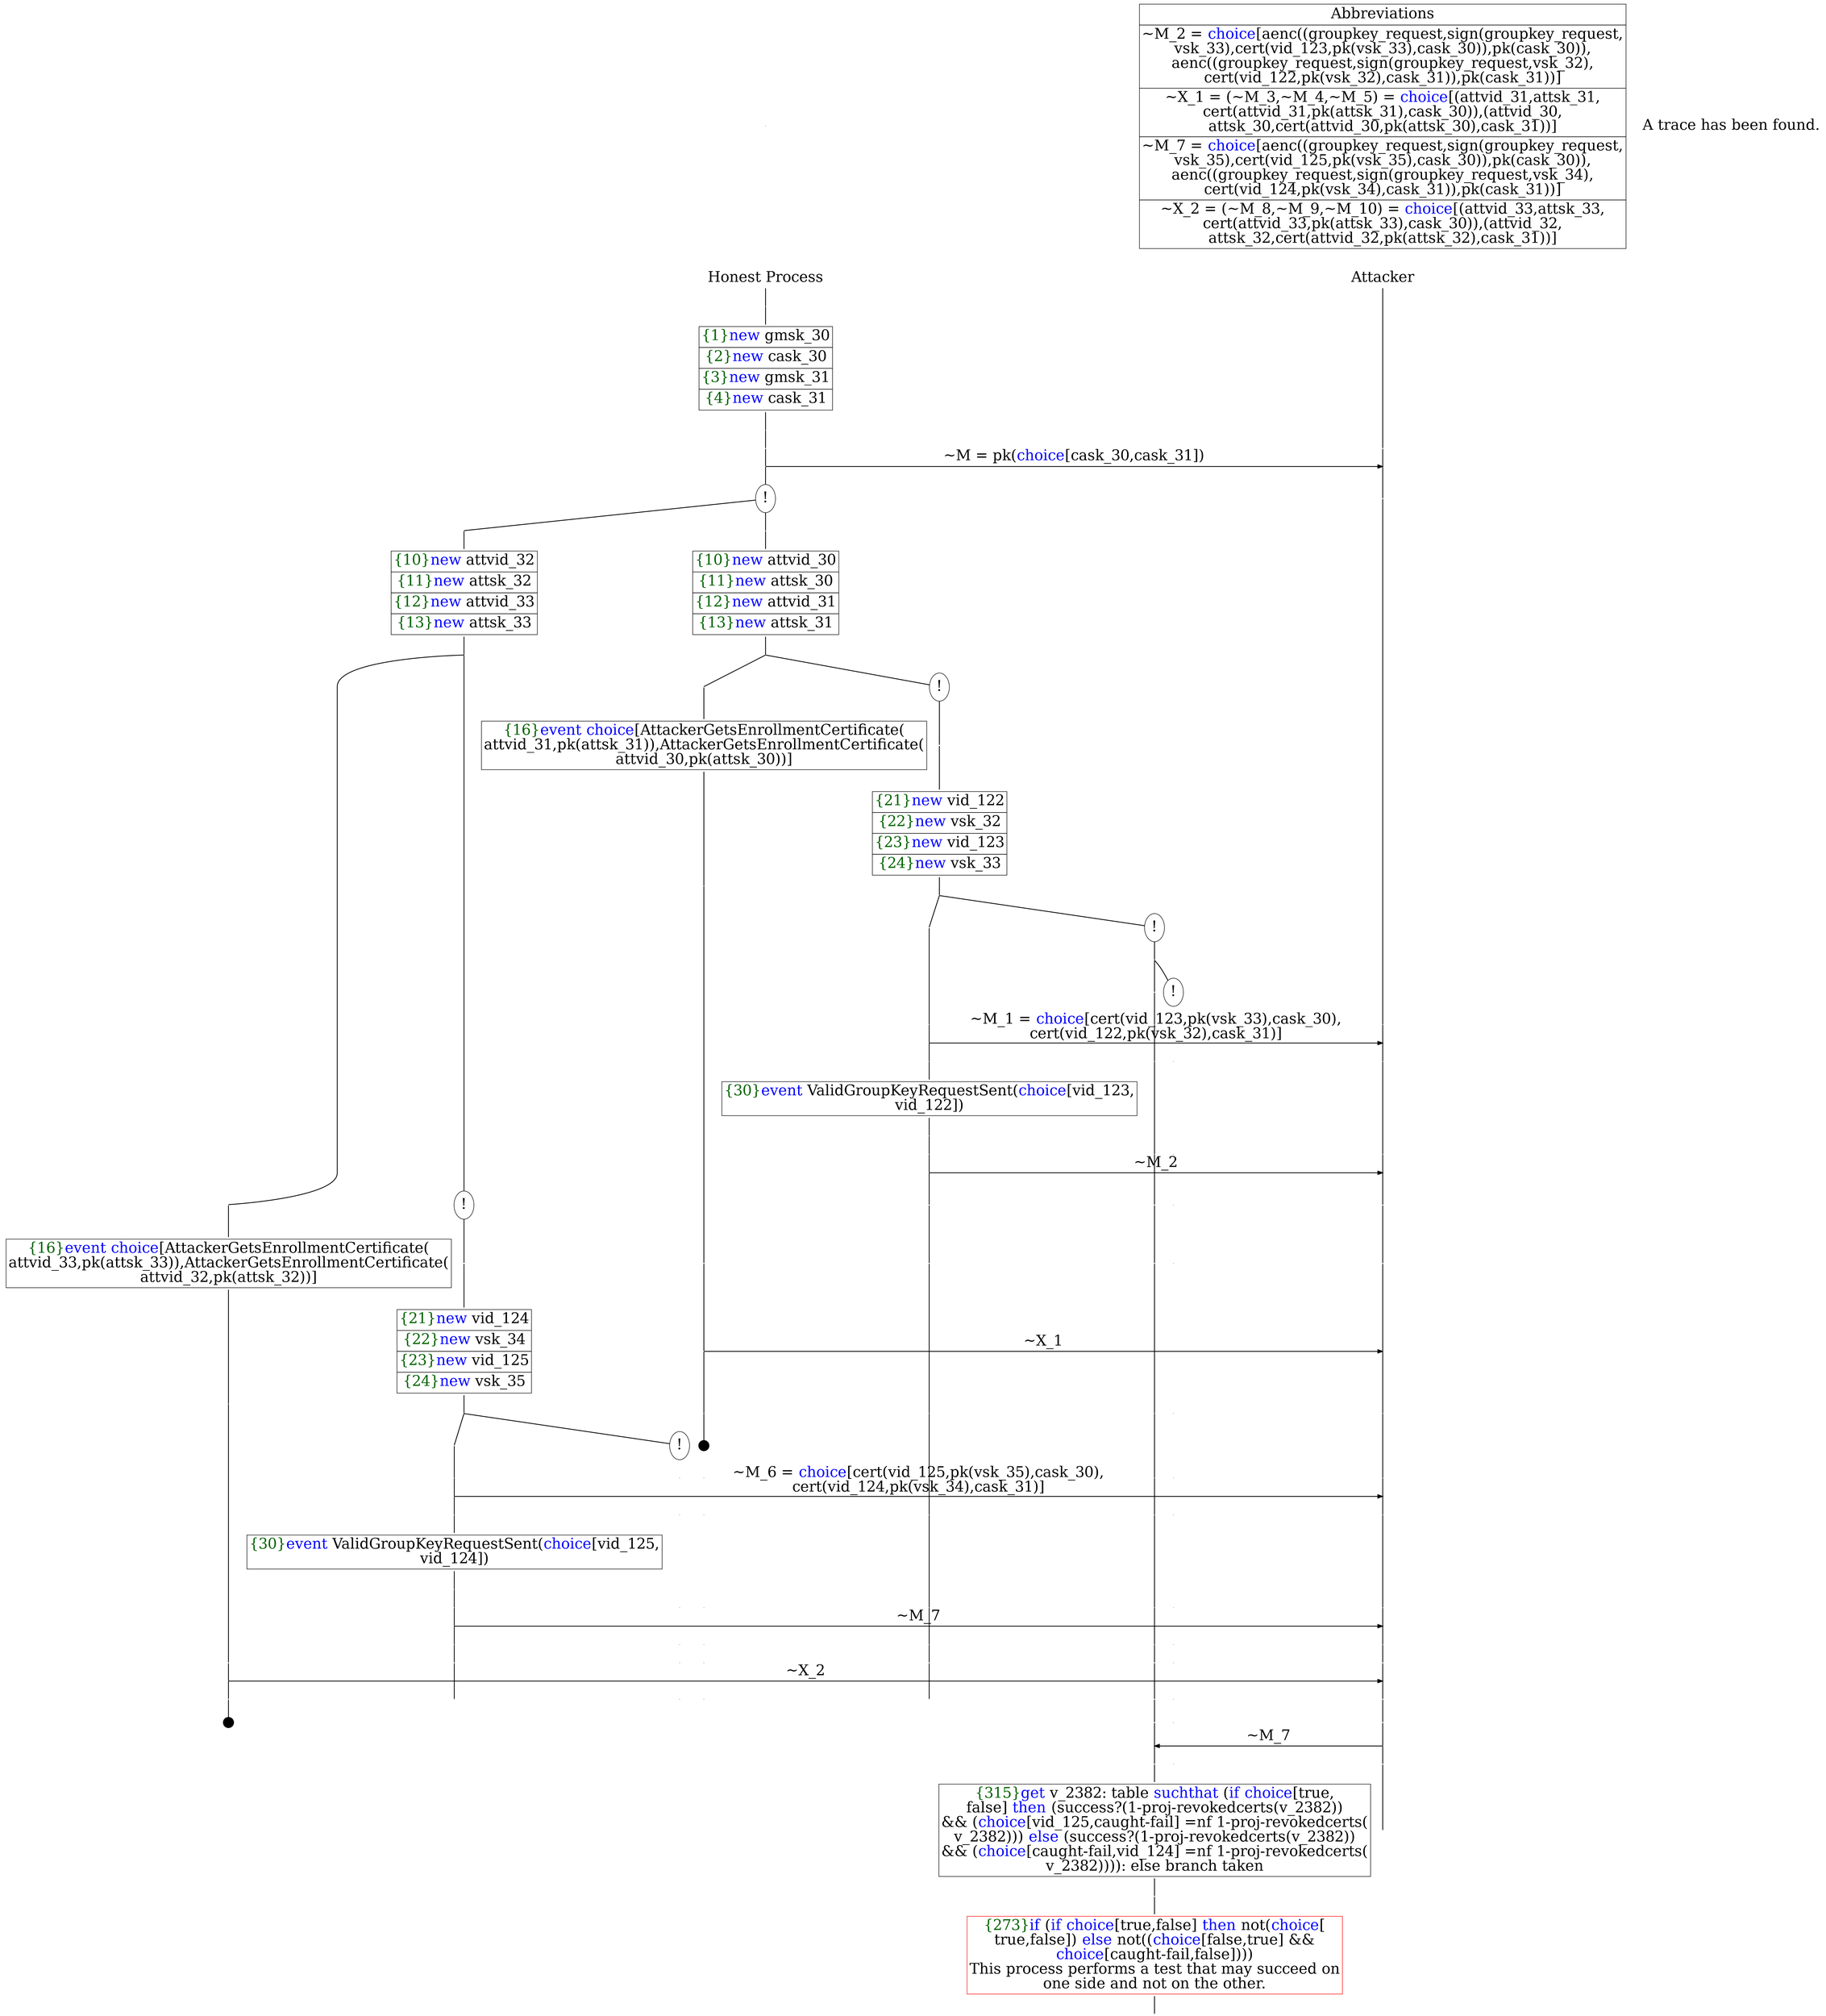 digraph {
graph [ordering = out]
edge [arrowhead = none, penwidth = 1.6, fontsize = 30]
node [shape = point, width = 0, height = 0, fontsize = 30]
Trace<br/>
[label = <A trace has been found.<br/>
>, shape = plaintext]
P0__0 [label = "Honest Process", shape = plaintext]
P__0 [label = "Attacker", shape = plaintext]
Trace -> P0__0 [label = "", style = invisible, weight = 100]{rank = same; P0__0 P__0}
P0__0 -> P0__1 [label = <>, weight = 100]
P0__1 -> P0__2 [label = <>, weight = 100]
P0__2 [shape = plaintext, label = <<TABLE BORDER="0" CELLBORDER="1" CELLSPACING="0" CELLPADDING="4"> <TR><TD><FONT COLOR="darkgreen">{1}</FONT><FONT COLOR="blue">new </FONT>gmsk_30</TD></TR><TR><TD><FONT COLOR="darkgreen">{2}</FONT><FONT COLOR="blue">new </FONT>cask_30</TD></TR><TR><TD><FONT COLOR="darkgreen">{3}</FONT><FONT COLOR="blue">new </FONT>gmsk_31</TD></TR><TR><TD><FONT COLOR="darkgreen">{4}</FONT><FONT COLOR="blue">new </FONT>cask_31</TD></TR></TABLE>>]
P0__2 -> P0__3 [label = <>, weight = 100]
P0__3 -> P0__4 [label = <>, weight = 100]
P__0 -> P__1 [label = <>, weight = 100]
{rank = same; P__1 P0__4}
P0__4 -> P0__5 [label = <>, weight = 100]
P__1 -> P__2 [label = <>, weight = 100]
{rank = same; P__2 P0__5}
P0__5 -> P__2 [label = <~M = pk(<FONT COLOR="blue">choice</FONT>[cask_30,cask_31])>, arrowhead = normal]
P0__5 -> P0__6 [label = <>, weight = 100]
P__2 -> P__3 [label = <>, weight = 100]
{rank = same; P__3 P0__6}
P0__6 [label = "!", shape = ellipse]
{rank = same; P0_1__6 P0_0__6}
P0_1__6 [label = "", fixedsize = false, width = 0, height = 0, shape = none]
P0__6 -> P0_1__6 [label = <>]
P0_0__6 [label = "", fixedsize = false, width = 0, height = 0, shape = none]
P0__6 -> P0_0__6 [label = <>]
P0_0__6 -> P0_0__7 [label = <>, weight = 100]
P0_0__7 [shape = plaintext, label = <<TABLE BORDER="0" CELLBORDER="1" CELLSPACING="0" CELLPADDING="4"> <TR><TD><FONT COLOR="darkgreen">{10}</FONT><FONT COLOR="blue">new </FONT>attvid_30</TD></TR><TR><TD><FONT COLOR="darkgreen">{11}</FONT><FONT COLOR="blue">new </FONT>attsk_30</TD></TR><TR><TD><FONT COLOR="darkgreen">{12}</FONT><FONT COLOR="blue">new </FONT>attvid_31</TD></TR><TR><TD><FONT COLOR="darkgreen">{13}</FONT><FONT COLOR="blue">new </FONT>attsk_31</TD></TR></TABLE>>]
P0_0__7 -> P0_0__8 [label = <>, weight = 100]
/*RPar */
P0_0__8 -> P0_0_1__8 [label = <>]
P0_0__8 -> P0_0_0__8 [label = <>]
P0_0__8 [label = "", fixedsize = false, width = 0, height = 0, shape = none]
{rank = same; P0_0_0__8 P0_0_1__8}
P0_0_0__8 [label = "!", shape = ellipse]
P0_0_0_0__8 [label = "", fixedsize = false, width = 0, height = 0, shape = none]
P0_0_0__8 -> P0_0_0_0__8 [label = <>, weight = 100]
P0_0_0_0__8 -> P0_0_0_0__9 [label = <>, weight = 100]
P0_0_0_0__9 [shape = plaintext, label = <<TABLE BORDER="0" CELLBORDER="1" CELLSPACING="0" CELLPADDING="4"> <TR><TD><FONT COLOR="darkgreen">{21}</FONT><FONT COLOR="blue">new </FONT>vid_122</TD></TR><TR><TD><FONT COLOR="darkgreen">{22}</FONT><FONT COLOR="blue">new </FONT>vsk_32</TD></TR><TR><TD><FONT COLOR="darkgreen">{23}</FONT><FONT COLOR="blue">new </FONT>vid_123</TD></TR><TR><TD><FONT COLOR="darkgreen">{24}</FONT><FONT COLOR="blue">new </FONT>vsk_33</TD></TR></TABLE>>]
P0_0_0_0__9 -> P0_0_0_0__10 [label = <>, weight = 100]
/*RPar */
P0_0_0_0__10 -> P0_0_0_0_1__10 [label = <>]
P0_0_0_0__10 -> P0_0_0_0_0__10 [label = <>]
P0_0_0_0__10 [label = "", fixedsize = false, width = 0, height = 0, shape = none]
{rank = same; P0_0_0_0_0__10 P0_0_0_0_1__10}
P0_0_0_0_0__10 [label = "!", shape = ellipse]
P0_0_0_0_0_0__10 [label = "", fixedsize = false, width = 0, height = 0, shape = none]
P0_0_0_0_0__10 -> P0_0_0_0_0_0__10 [label = <>, weight = 100]
/*RPar */
P0_0_0_0_0_0__10 -> P0_0_0_0_0_0_1__10 [label = <>]
P0_0_0_0_0_0__10 -> P0_0_0_0_0_0_0__10 [label = <>]
P0_0_0_0_0_0__10 [label = "", fixedsize = false, width = 0, height = 0, shape = none]
{rank = same; P0_0_0_0_0_0_0__10 P0_0_0_0_0_0_1__10}
P0_0_0_0_0_0_0__10 [label = "!", shape = ellipse]
P0_0_0_0_1__10 -> P0_0_0_0_1__11 [label = <>, weight = 100]
P0_0_0_0_0_0_1__10 -> P0_0_0_0_0_0_1__11 [label = <>, weight = 100]
P0_0_0_0_0_0_0__11 [label = "", style = invisible]
P0_0_0_0_0_0_0__10 -> P0_0_0_0_0_0_0__11 [label = <>, weight = 100, style = invisible]
P__3 -> P__4 [label = <>, weight = 100]
{rank = same; P__4 P0_0_0_0_0_0_0__11 P0_0_0_0_0_0_1__11 P0_0_0_0_1__11}
P0_0_0_0_1__11 -> P0_0_0_0_1__12 [label = <>, weight = 100]
P__4 -> P__5 [label = <>, weight = 100]
{rank = same; P__5 P0_0_0_0_1__12}
P0_0_0_0_1__12 -> P__5 [label = <~M_1 = <FONT COLOR="blue">choice</FONT>[cert(vid_123,pk(vsk_33),cask_30),<br/>
cert(vid_122,pk(vsk_32),cask_31)]>, arrowhead = normal]
P0_0_0_0_1__12 -> P0_0_0_0_1__13 [label = <>, weight = 100]
P0_0_0_0_0_0_1__11 -> P0_0_0_0_0_0_1__12 [label = <>, weight = 100]
P0_0_0_0_0_0_0__12 [label = "", style = invisible]
P0_0_0_0_0_0_0__11 -> P0_0_0_0_0_0_0__12 [label = <>, weight = 100, style = invisible]
P__5 -> P__6 [label = <>, weight = 100]
{rank = same; P__6 P0_0_0_0_0_0_0__12 P0_0_0_0_0_0_1__12 P0_0_0_0_1__13}
P0_0_0_0_1__13 -> P0_0_0_0_1__14 [label = <>, weight = 100]
P0_0_0_0_1__14 [shape = plaintext, label = <<TABLE BORDER="0" CELLBORDER="1" CELLSPACING="0" CELLPADDING="4"> <TR><TD><FONT COLOR="darkgreen">{30}</FONT><FONT COLOR="blue">event</FONT> ValidGroupKeyRequestSent(<FONT COLOR="blue">choice</FONT>[vid_123,<br/>
vid_122])</TD></TR></TABLE>>]
P0_0_0_0_1__14 -> P0_0_0_0_1__15 [label = <>, weight = 100]
P0_0_0_0_1__15 -> P0_0_0_0_1__16 [label = <>, weight = 100]
P0_0_0_0_0_0_1__12 -> P0_0_0_0_0_0_1__13 [label = <>, weight = 100]
P0_0_0_0_0_0_0__13 [label = "", style = invisible]
P0_0_0_0_0_0_0__12 -> P0_0_0_0_0_0_0__13 [label = <>, weight = 100, style = invisible]
P__6 -> P__7 [label = <>, weight = 100]
{rank = same; P__7 P0_0_0_0_0_0_0__13 P0_0_0_0_0_0_1__13 P0_0_0_0_1__16}
P0_0_0_0_1__16 -> P0_0_0_0_1__17 [label = <>, weight = 100]
P__7 -> P__8 [label = <>, weight = 100]
{rank = same; P__8 P0_0_0_0_1__17}
P0_0_0_0_1__17 -> P__8 [label = <~M_2>, arrowhead = normal]
P0_0_0_0_1__17 -> P0_0_0_0_1__18 [label = <>, weight = 100]
P0_0_0_0_0_0_1__13 -> P0_0_0_0_0_0_1__14 [label = <>, weight = 100]
P0_0_0_0_0_0_0__14 [label = "", style = invisible]
P0_0_0_0_0_0_0__13 -> P0_0_0_0_0_0_0__14 [label = <>, weight = 100, style = invisible]
P__8 -> P__9 [label = <>, weight = 100]
{rank = same; P__9 P0_0_0_0_0_0_0__14 P0_0_0_0_0_0_1__14 P0_0_0_0_1__18}
P0_0_1__8 -> P0_0_1__9 [label = <>, weight = 100]
P0_0_1__9 [shape = plaintext, label = <<TABLE BORDER="0" CELLBORDER="1" CELLSPACING="0" CELLPADDING="4"> <TR><TD><FONT COLOR="darkgreen">{16}</FONT><FONT COLOR="blue">event</FONT> <FONT COLOR="blue">choice</FONT>[AttackerGetsEnrollmentCertificate(<br/>
attvid_31,pk(attsk_31)),AttackerGetsEnrollmentCertificate(<br/>
attvid_30,pk(attsk_30))]</TD></TR></TABLE>>]
P0_0_1__9 -> P0_0_1__10 [label = <>, weight = 100]
P0_0_1__10 -> P0_0_1__11 [label = <>, weight = 100]
P0_0_0_0_1__18 -> P0_0_0_0_1__19 [label = <>, weight = 100]
P0_0_0_0_0_0_1__14 -> P0_0_0_0_0_0_1__15 [label = <>, weight = 100]
P0_0_0_0_0_0_0__15 [label = "", style = invisible]
P0_0_0_0_0_0_0__14 -> P0_0_0_0_0_0_0__15 [label = <>, weight = 100, style = invisible]
P__9 -> P__10 [label = <>, weight = 100]
{rank = same; P__10 P0_0_0_0_0_0_0__15 P0_0_0_0_0_0_1__15 P0_0_0_0_1__19 P0_0_1__11}
P0_0_1__11 -> P0_0_1__12 [label = <>, weight = 100]
P__10 -> P__11 [label = <>, weight = 100]
{rank = same; P__11 P0_0_1__12}
P0_0_1__12 -> P__11 [label = <~X_1>, arrowhead = normal]
P0_0_1__12 -> P0_0_1__13 [label = <>, weight = 100]
P0_0_0_0_1__19 -> P0_0_0_0_1__20 [label = <>, weight = 100]
P0_0_0_0_0_0_1__15 -> P0_0_0_0_0_0_1__16 [label = <>, weight = 100]
P0_0_0_0_0_0_0__16 [label = "", style = invisible]
P0_0_0_0_0_0_0__15 -> P0_0_0_0_0_0_0__16 [label = <>, weight = 100, style = invisible]
P__11 -> P__12 [label = <>, weight = 100]
{rank = same; P__12 P0_0_0_0_0_0_0__16 P0_0_0_0_0_0_1__16 P0_0_0_0_1__20 P0_0_1__13}
P0_0_1__14 [label = "", width = 0.3, height = 0.3]
P0_0_1__13 -> P0_0_1__14 [label = <>, weight = 100]
P0_1__6 -> P0_1__7 [label = <>, weight = 100]
P0_1__7 [shape = plaintext, label = <<TABLE BORDER="0" CELLBORDER="1" CELLSPACING="0" CELLPADDING="4"> <TR><TD><FONT COLOR="darkgreen">{10}</FONT><FONT COLOR="blue">new </FONT>attvid_32</TD></TR><TR><TD><FONT COLOR="darkgreen">{11}</FONT><FONT COLOR="blue">new </FONT>attsk_32</TD></TR><TR><TD><FONT COLOR="darkgreen">{12}</FONT><FONT COLOR="blue">new </FONT>attvid_33</TD></TR><TR><TD><FONT COLOR="darkgreen">{13}</FONT><FONT COLOR="blue">new </FONT>attsk_33</TD></TR></TABLE>>]
P0_1__7 -> P0_1__8 [label = <>, weight = 100]
/*RPar */
P0_1__8 -> P0_1_1__8 [label = <>]
P0_1__8 -> P0_1_0__8 [label = <>]
P0_1__8 [label = "", fixedsize = false, width = 0, height = 0, shape = none]
{rank = same; P0_1_0__8 P0_1_1__8}
P0_1_0__8 [label = "!", shape = ellipse]
P0_1_0_0__8 [label = "", fixedsize = false, width = 0, height = 0, shape = none]
P0_1_0__8 -> P0_1_0_0__8 [label = <>, weight = 100]
P0_1_0_0__8 -> P0_1_0_0__9 [label = <>, weight = 100]
P0_1_0_0__9 [shape = plaintext, label = <<TABLE BORDER="0" CELLBORDER="1" CELLSPACING="0" CELLPADDING="4"> <TR><TD><FONT COLOR="darkgreen">{21}</FONT><FONT COLOR="blue">new </FONT>vid_124</TD></TR><TR><TD><FONT COLOR="darkgreen">{22}</FONT><FONT COLOR="blue">new </FONT>vsk_34</TD></TR><TR><TD><FONT COLOR="darkgreen">{23}</FONT><FONT COLOR="blue">new </FONT>vid_125</TD></TR><TR><TD><FONT COLOR="darkgreen">{24}</FONT><FONT COLOR="blue">new </FONT>vsk_35</TD></TR></TABLE>>]
P0_1_0_0__9 -> P0_1_0_0__10 [label = <>, weight = 100]
/*RPar */
P0_1_0_0__10 -> P0_1_0_0_1__10 [label = <>]
P0_1_0_0__10 -> P0_1_0_0_0__10 [label = <>]
P0_1_0_0__10 [label = "", fixedsize = false, width = 0, height = 0, shape = none]
{rank = same; P0_1_0_0_0__10 P0_1_0_0_1__10}
P0_1_0_0_0__10 [label = "!", shape = ellipse]
P0_1_0_0_1__10 -> P0_1_0_0_1__11 [label = <>, weight = 100]
P0_1_0_0_0__11 [label = "", style = invisible]
P0_1_0_0_0__10 -> P0_1_0_0_0__11 [label = <>, weight = 100, style = invisible]
P0_0_1__15 [label = "", style = invisible]
P0_0_1__14 -> P0_0_1__15 [label = <>, weight = 100, style = invisible]
P0_0_0_0_1__20 -> P0_0_0_0_1__21 [label = <>, weight = 100]
P0_0_0_0_0_0_1__16 -> P0_0_0_0_0_0_1__17 [label = <>, weight = 100]
P0_0_0_0_0_0_0__17 [label = "", style = invisible]
P0_0_0_0_0_0_0__16 -> P0_0_0_0_0_0_0__17 [label = <>, weight = 100, style = invisible]
P__12 -> P__13 [label = <>, weight = 100]
{rank = same; P__13 P0_0_0_0_0_0_0__17 P0_0_0_0_0_0_1__17 P0_0_0_0_1__21 P0_0_1__15 P0_1_0_0_0__11 P0_1_0_0_1__11}
P0_1_0_0_1__11 -> P0_1_0_0_1__12 [label = <>, weight = 100]
P__13 -> P__14 [label = <>, weight = 100]
{rank = same; P__14 P0_1_0_0_1__12}
P0_1_0_0_1__12 -> P__14 [label = <~M_6 = <FONT COLOR="blue">choice</FONT>[cert(vid_125,pk(vsk_35),cask_30),<br/>
cert(vid_124,pk(vsk_34),cask_31)]>, arrowhead = normal]
P0_1_0_0_1__12 -> P0_1_0_0_1__13 [label = <>, weight = 100]
P0_1_0_0_0__12 [label = "", style = invisible]
P0_1_0_0_0__11 -> P0_1_0_0_0__12 [label = <>, weight = 100, style = invisible]
P0_0_1__16 [label = "", style = invisible]
P0_0_1__15 -> P0_0_1__16 [label = <>, weight = 100, style = invisible]
P0_0_0_0_1__21 -> P0_0_0_0_1__22 [label = <>, weight = 100]
P0_0_0_0_0_0_1__17 -> P0_0_0_0_0_0_1__18 [label = <>, weight = 100]
P0_0_0_0_0_0_0__18 [label = "", style = invisible]
P0_0_0_0_0_0_0__17 -> P0_0_0_0_0_0_0__18 [label = <>, weight = 100, style = invisible]
P__14 -> P__15 [label = <>, weight = 100]
{rank = same; P__15 P0_0_0_0_0_0_0__18 P0_0_0_0_0_0_1__18 P0_0_0_0_1__22 P0_0_1__16 P0_1_0_0_0__12 P0_1_0_0_1__13}
P0_1_0_0_1__13 -> P0_1_0_0_1__14 [label = <>, weight = 100]
P0_1_0_0_1__14 [shape = plaintext, label = <<TABLE BORDER="0" CELLBORDER="1" CELLSPACING="0" CELLPADDING="4"> <TR><TD><FONT COLOR="darkgreen">{30}</FONT><FONT COLOR="blue">event</FONT> ValidGroupKeyRequestSent(<FONT COLOR="blue">choice</FONT>[vid_125,<br/>
vid_124])</TD></TR></TABLE>>]
P0_1_0_0_1__14 -> P0_1_0_0_1__15 [label = <>, weight = 100]
P0_1_0_0_1__15 -> P0_1_0_0_1__16 [label = <>, weight = 100]
P0_1_0_0_0__13 [label = "", style = invisible]
P0_1_0_0_0__12 -> P0_1_0_0_0__13 [label = <>, weight = 100, style = invisible]
P0_0_1__17 [label = "", style = invisible]
P0_0_1__16 -> P0_0_1__17 [label = <>, weight = 100, style = invisible]
P0_0_0_0_1__22 -> P0_0_0_0_1__23 [label = <>, weight = 100]
P0_0_0_0_0_0_1__18 -> P0_0_0_0_0_0_1__19 [label = <>, weight = 100]
P0_0_0_0_0_0_0__19 [label = "", style = invisible]
P0_0_0_0_0_0_0__18 -> P0_0_0_0_0_0_0__19 [label = <>, weight = 100, style = invisible]
P__15 -> P__16 [label = <>, weight = 100]
{rank = same; P__16 P0_0_0_0_0_0_0__19 P0_0_0_0_0_0_1__19 P0_0_0_0_1__23 P0_0_1__17 P0_1_0_0_0__13 P0_1_0_0_1__16}
P0_1_0_0_1__16 -> P0_1_0_0_1__17 [label = <>, weight = 100]
P__16 -> P__17 [label = <>, weight = 100]
{rank = same; P__17 P0_1_0_0_1__17}
P0_1_0_0_1__17 -> P__17 [label = <~M_7>, arrowhead = normal]
P0_1_0_0_1__17 -> P0_1_0_0_1__18 [label = <>, weight = 100]
P0_1_0_0_0__14 [label = "", style = invisible]
P0_1_0_0_0__13 -> P0_1_0_0_0__14 [label = <>, weight = 100, style = invisible]
P0_0_1__18 [label = "", style = invisible]
P0_0_1__17 -> P0_0_1__18 [label = <>, weight = 100, style = invisible]
P0_0_0_0_1__23 -> P0_0_0_0_1__24 [label = <>, weight = 100]
P0_0_0_0_0_0_1__19 -> P0_0_0_0_0_0_1__20 [label = <>, weight = 100]
P0_0_0_0_0_0_0__20 [label = "", style = invisible]
P0_0_0_0_0_0_0__19 -> P0_0_0_0_0_0_0__20 [label = <>, weight = 100, style = invisible]
P__17 -> P__18 [label = <>, weight = 100]
{rank = same; P__18 P0_0_0_0_0_0_0__20 P0_0_0_0_0_0_1__20 P0_0_0_0_1__24 P0_0_1__18 P0_1_0_0_0__14 P0_1_0_0_1__18}
P0_1_1__8 -> P0_1_1__9 [label = <>, weight = 100]
P0_1_1__9 [shape = plaintext, label = <<TABLE BORDER="0" CELLBORDER="1" CELLSPACING="0" CELLPADDING="4"> <TR><TD><FONT COLOR="darkgreen">{16}</FONT><FONT COLOR="blue">event</FONT> <FONT COLOR="blue">choice</FONT>[AttackerGetsEnrollmentCertificate(<br/>
attvid_33,pk(attsk_33)),AttackerGetsEnrollmentCertificate(<br/>
attvid_32,pk(attsk_32))]</TD></TR></TABLE>>]
P0_1_1__9 -> P0_1_1__10 [label = <>, weight = 100]
P0_1_1__10 -> P0_1_1__11 [label = <>, weight = 100]
P0_1_0_0_1__18 -> P0_1_0_0_1__19 [label = <>, weight = 100]
P0_1_0_0_0__15 [label = "", style = invisible]
P0_1_0_0_0__14 -> P0_1_0_0_0__15 [label = <>, weight = 100, style = invisible]
P0_0_1__19 [label = "", style = invisible]
P0_0_1__18 -> P0_0_1__19 [label = <>, weight = 100, style = invisible]
P0_0_0_0_1__24 -> P0_0_0_0_1__25 [label = <>, weight = 100]
P0_0_0_0_0_0_1__20 -> P0_0_0_0_0_0_1__21 [label = <>, weight = 100]
P0_0_0_0_0_0_0__21 [label = "", style = invisible]
P0_0_0_0_0_0_0__20 -> P0_0_0_0_0_0_0__21 [label = <>, weight = 100, style = invisible]
P__18 -> P__19 [label = <>, weight = 100]
{rank = same; P__19 P0_0_0_0_0_0_0__21 P0_0_0_0_0_0_1__21 P0_0_0_0_1__25 P0_0_1__19 P0_1_0_0_0__15 P0_1_0_0_1__19 P0_1_1__11}
P0_1_1__11 -> P0_1_1__12 [label = <>, weight = 100]
P__19 -> P__20 [label = <>, weight = 100]
{rank = same; P__20 P0_1_1__12}
P0_1_1__12 -> P__20 [label = <~X_2>, arrowhead = normal]
P0_1_1__12 -> P0_1_1__13 [label = <>, weight = 100]
P0_1_0_0_1__19 -> P0_1_0_0_1__20 [label = <>, weight = 100]
P0_1_0_0_0__16 [label = "", style = invisible]
P0_1_0_0_0__15 -> P0_1_0_0_0__16 [label = <>, weight = 100, style = invisible]
P0_0_1__20 [label = "", style = invisible]
P0_0_1__19 -> P0_0_1__20 [label = <>, weight = 100, style = invisible]
P0_0_0_0_1__25 -> P0_0_0_0_1__26 [label = <>, weight = 100]
P0_0_0_0_0_0_1__21 -> P0_0_0_0_0_0_1__22 [label = <>, weight = 100]
P0_0_0_0_0_0_0__22 [label = "", style = invisible]
P0_0_0_0_0_0_0__21 -> P0_0_0_0_0_0_0__22 [label = <>, weight = 100, style = invisible]
P__20 -> P__21 [label = <>, weight = 100]
{rank = same; P__21 P0_0_0_0_0_0_0__22 P0_0_0_0_0_0_1__22 P0_0_0_0_1__26 P0_0_1__20 P0_1_0_0_0__16 P0_1_0_0_1__20 P0_1_1__13}
P0_1_1__14 [label = "", width = 0.3, height = 0.3]
P0_1_1__13 -> P0_1_1__14 [label = <>, weight = 100]
P0_0_0_0_0_0_1__22 -> P0_0_0_0_0_0_1__23 [label = <>, weight = 100]
P0_0_0_0_0_0_0__23 [label = "", style = invisible]
P0_0_0_0_0_0_0__22 -> P0_0_0_0_0_0_0__23 [label = <>, weight = 100, style = invisible]
P__21 -> P__22 [label = <>, weight = 100]
{rank = same; P__22 P0_0_0_0_0_0_0__23 P0_0_0_0_0_0_1__23}
P0_0_0_0_0_0_1__23 -> P0_0_0_0_0_0_1__24 [label = <>, weight = 100]
P__22 -> P__23 [label = <>, weight = 100]
{rank = same; P__23 P0_0_0_0_0_0_1__24}
P0_0_0_0_0_0_1__24 -> P__23 [label = <~M_7>, dir = back, arrowhead = normal]
P0_0_0_0_0_0_1__24 -> P0_0_0_0_0_0_1__25 [label = <>, weight = 100]
P0_0_0_0_0_0_0__24 [label = "", style = invisible]
P0_0_0_0_0_0_0__23 -> P0_0_0_0_0_0_0__24 [label = <>, weight = 100, style = invisible]
P__23 -> P__24 [label = <>, weight = 100]
{rank = same; P__24 P0_0_0_0_0_0_0__24 P0_0_0_0_0_0_1__25}
P0_0_0_0_0_0_1__25 -> P0_0_0_0_0_0_1__26 [label = <>, weight = 100]
P0_0_0_0_0_0_1__26 [shape = plaintext, label = <<TABLE BORDER="0" CELLBORDER="1" CELLSPACING="0" CELLPADDING="4"> <TR><TD><FONT COLOR="darkgreen">{315}</FONT><FONT COLOR="blue">get</FONT> v_2382: table <FONT COLOR="blue">suchthat</FONT> (<FONT COLOR="blue">if</FONT> <FONT COLOR="blue">choice</FONT>[true,<br/>
false] <FONT COLOR="blue">then</FONT> (success?(1-proj-revokedcerts(v_2382))<br/>
&amp;&amp; (<FONT COLOR="blue">choice</FONT>[vid_125,caught-fail] =nf 1-proj-revokedcerts(<br/>
v_2382))) <FONT COLOR="blue">else</FONT> (success?(1-proj-revokedcerts(v_2382))<br/>
&amp;&amp; (<FONT COLOR="blue">choice</FONT>[caught-fail,vid_124] =nf 1-proj-revokedcerts(<br/>
v_2382)))): else branch taken</TD></TR></TABLE>>]
P0_0_0_0_0_0_1__26 -> P0_0_0_0_0_0_1__27 [label = <>, weight = 100]
P__24 -> P__25 [label = <>, weight = 100]
{rank = same; P__25 P0_0_0_0_0_0_1__26}
P0_0_0_0_0_0_1__27 -> P0_0_0_0_0_0_1__28 [label = <>, weight = 100]
P0_0_0_0_0_0_1__28 [color = red, shape = plaintext, label = <<TABLE BORDER="0" CELLBORDER="1" CELLSPACING="0" CELLPADDING="4"> <TR><TD><FONT COLOR="darkgreen">{273}</FONT><FONT COLOR="blue">if</FONT> (<FONT COLOR="blue">if</FONT> <FONT COLOR="blue">choice</FONT>[true,false] <FONT COLOR="blue">then</FONT> not(<FONT COLOR="blue">choice</FONT>[<br/>
true,false]) <FONT COLOR="blue">else</FONT> not((<FONT COLOR="blue">choice</FONT>[false,true] &amp;&amp;<br/>
<FONT COLOR="blue">choice</FONT>[caught-fail,false])))<br/>
This process performs a test that may succeed on<br/>
one side and not on the other.</TD></TR></TABLE>>]
P0_0_0_0_0_0_1__28 -> P0_0_0_0_0_0_1__29 [label = <>, weight = 100]
Abbrev [shape = plaintext, label = <<TABLE BORDER="0" CELLBORDER="1" CELLSPACING="0" CELLPADDING="4"><TR> <TD> Abbreviations </TD></TR><TR><TD>~M_2 = <FONT COLOR="blue">choice</FONT>[aenc((groupkey_request,sign(groupkey_request,<br/>
vsk_33),cert(vid_123,pk(vsk_33),cask_30)),pk(cask_30)),<br/>
aenc((groupkey_request,sign(groupkey_request,vsk_32),<br/>
cert(vid_122,pk(vsk_32),cask_31)),pk(cask_31))]</TD></TR><TR><TD>~X_1 = (~M_3,~M_4,~M_5) = <FONT COLOR="blue">choice</FONT>[(attvid_31,attsk_31,<br/>
cert(attvid_31,pk(attsk_31),cask_30)),(attvid_30,<br/>
attsk_30,cert(attvid_30,pk(attsk_30),cask_31))]</TD></TR><TR><TD>~M_7 = <FONT COLOR="blue">choice</FONT>[aenc((groupkey_request,sign(groupkey_request,<br/>
vsk_35),cert(vid_125,pk(vsk_35),cask_30)),pk(cask_30)),<br/>
aenc((groupkey_request,sign(groupkey_request,vsk_34),<br/>
cert(vid_124,pk(vsk_34),cask_31)),pk(cask_31))]</TD></TR><TR><TD>~X_2 = (~M_8,~M_9,~M_10) = <FONT COLOR="blue">choice</FONT>[(attvid_33,attsk_33,<br/>
cert(attvid_33,pk(attsk_33),cask_30)),(attvid_32,<br/>
attsk_32,cert(attvid_32,pk(attsk_32),cask_31))]</TD></TR></TABLE>>]Abbrev -> P__0 [style = invisible, weight =100]}